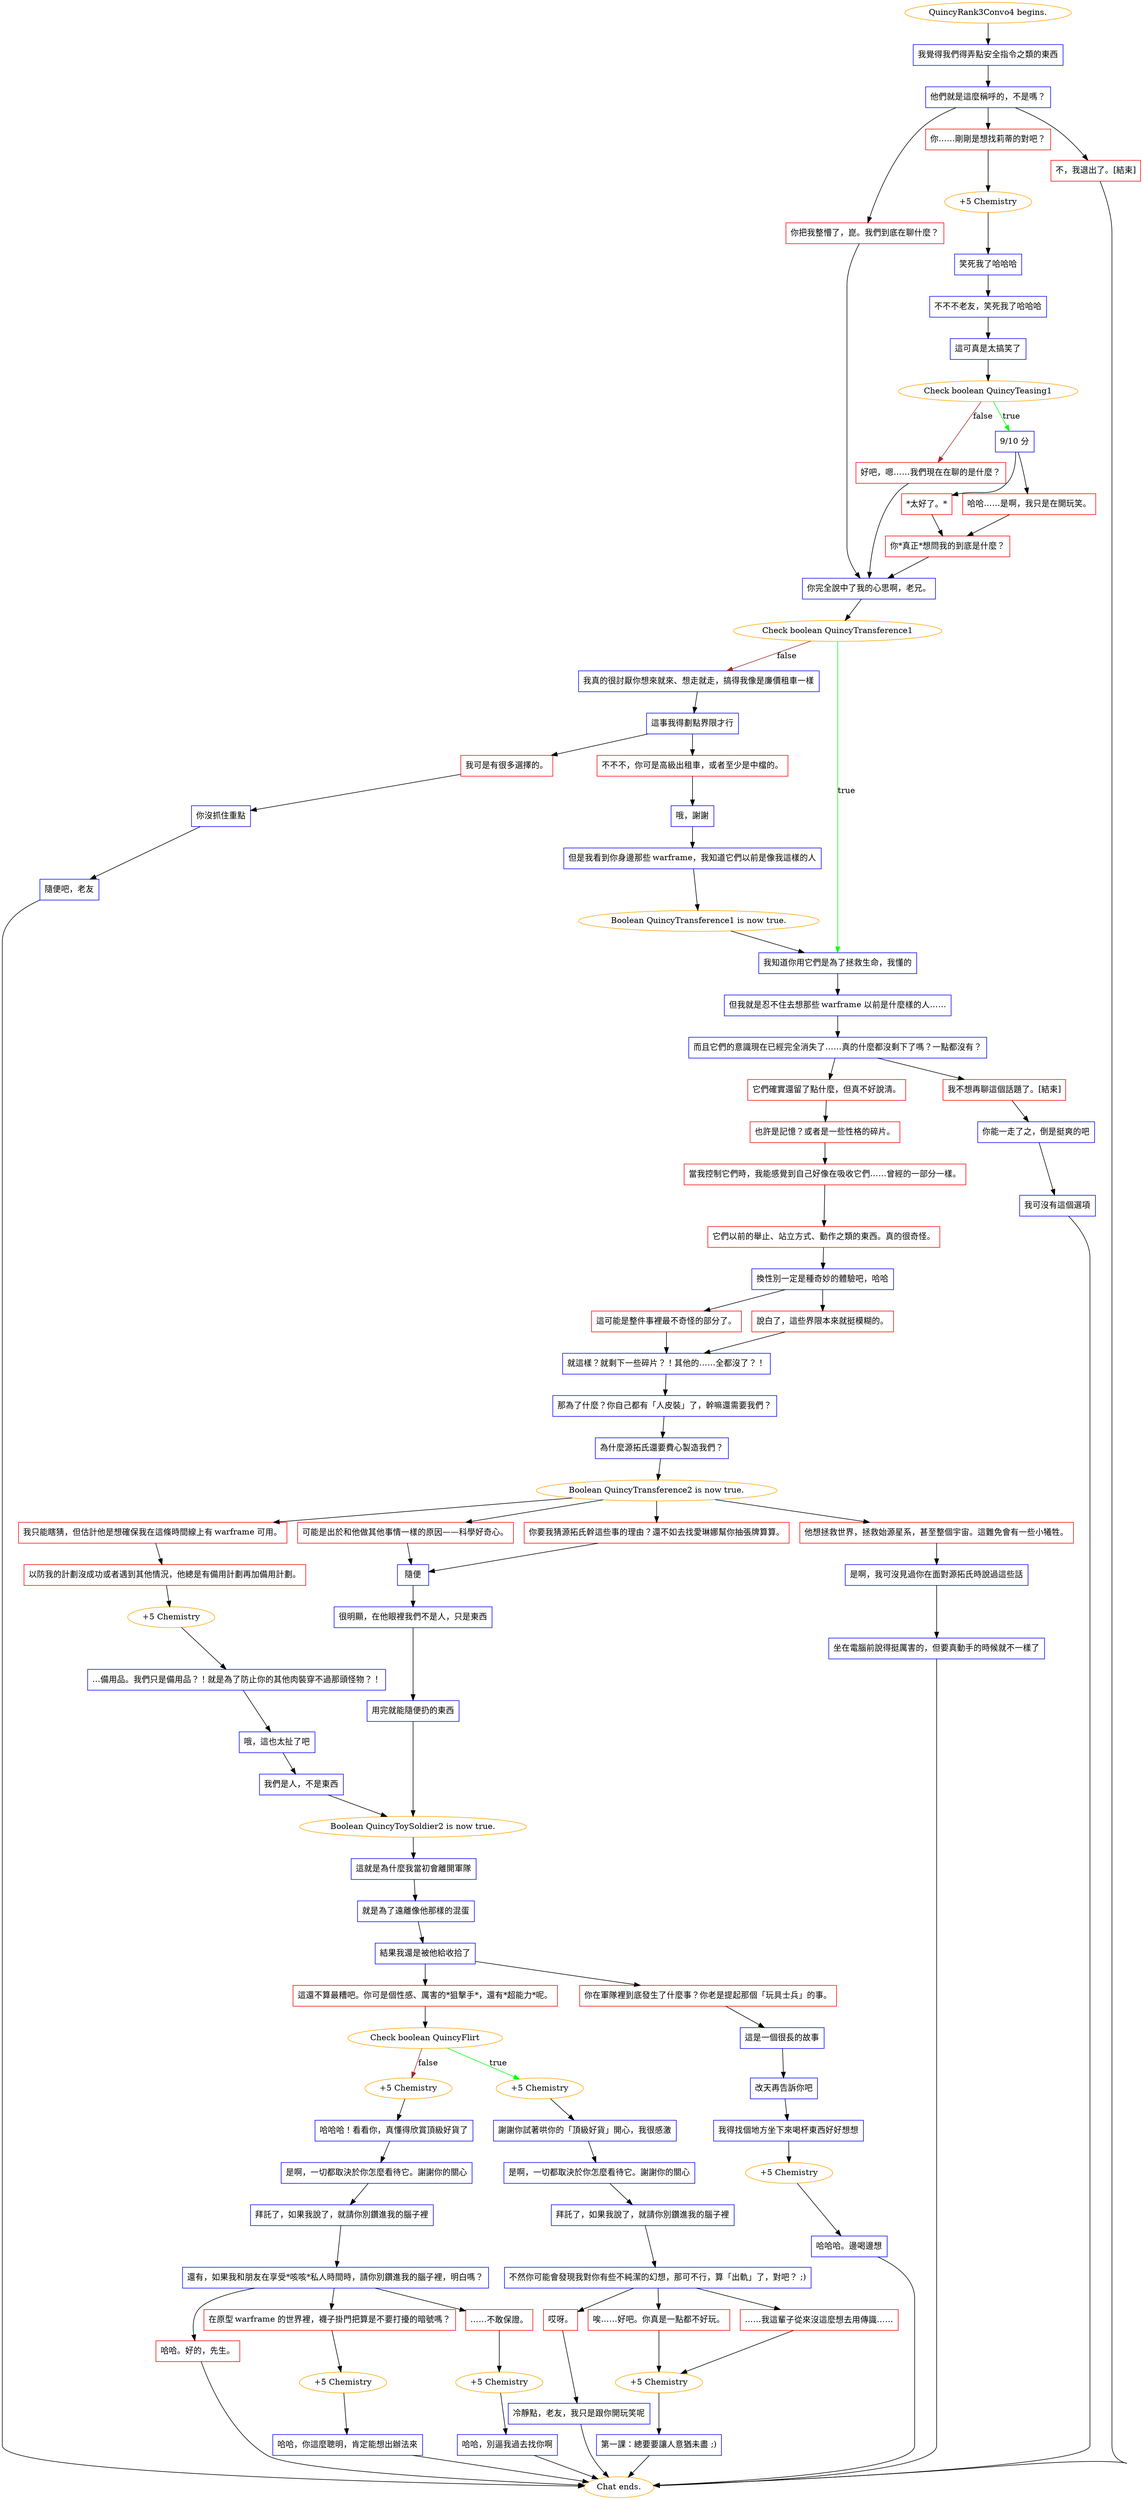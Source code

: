 digraph {
	"QuincyRank3Convo4 begins." [color=orange];
		"QuincyRank3Convo4 begins." -> j2447173320;
	j2447173320 [label="我覺得我們得弄點安全指令之類的東西",shape=box,color=blue];
		j2447173320 -> j1232309223;
	j1232309223 [label="他們就是這麼稱呼的，不是嗎？",shape=box,color=blue];
		j1232309223 -> j4042178112;
		j1232309223 -> j2255134981;
		j1232309223 -> j2293637845;
	j4042178112 [label="你……剛剛是想找莉蒂的對吧？",shape=box,color=red];
		j4042178112 -> j730503379;
	j2255134981 [label="你把我整懵了，崑。我們到底在聊什麼？",shape=box,color=red];
		j2255134981 -> j1952681894;
	j2293637845 [label="不，我退出了。[結束]",shape=box,color=red];
		j2293637845 -> "Chat ends.";
	j730503379 [label="+5 Chemistry",color=orange];
		j730503379 -> j3883720666;
	j1952681894 [label="你完全說中了我的心思啊，老兄。",shape=box,color=blue];
		j1952681894 -> j2974171597;
	"Chat ends." [color=orange];
	j3883720666 [label="笑死我了哈哈哈",shape=box,color=blue];
		j3883720666 -> j2402884595;
	j2974171597 [label="Check boolean QuincyTransference1",color=orange];
		j2974171597 -> j1909235575 [label=true,color=green];
		j2974171597 -> j2061508188 [label=false,color=brown];
	j2402884595 [label="不不不老友，笑死我了哈哈哈",shape=box,color=blue];
		j2402884595 -> j3097169980;
	j1909235575 [label="我知道你用它們是為了拯救生命，我懂的",shape=box,color=blue];
		j1909235575 -> j1360519112;
	j2061508188 [label="我真的很討厭你想來就來、想走就走，搞得我像是廉價租車一樣",shape=box,color=blue];
		j2061508188 -> j2451047795;
	j3097169980 [label="這可真是太搞笑了",shape=box,color=blue];
		j3097169980 -> j4258016429;
	j1360519112 [label="但我就是忍不住去想那些 warframe 以前是什麼樣的人……",shape=box,color=blue];
		j1360519112 -> j1335428438;
	j2451047795 [label="這事我得劃點界限才行",shape=box,color=blue];
		j2451047795 -> j2593929859;
		j2451047795 -> j4232553052;
	j4258016429 [label="Check boolean QuincyTeasing1",color=orange];
		j4258016429 -> j3617430209 [label=true,color=green];
		j4258016429 -> j1060114749 [label=false,color=brown];
	j1335428438 [label="而且它們的意識現在已經完全消失了……真的什麼都沒剩下了嗎？一點都沒有？",shape=box,color=blue];
		j1335428438 -> j3076761848;
		j1335428438 -> j3940801530;
	j2593929859 [label="不不不，你可是高級出租車，或者至少是中檔的。",shape=box,color=red];
		j2593929859 -> j1498390313;
	j4232553052 [label="我可是有很多選擇的。",shape=box,color=red];
		j4232553052 -> j4005986583;
	j3617430209 [label="9/10 分",shape=box,color=blue];
		j3617430209 -> j3890850049;
		j3617430209 -> j3775573645;
	j1060114749 [label="好吧，嗯……我們現在在聊的是什麼？",shape=box,color=red];
		j1060114749 -> j1952681894;
	j3076761848 [label="它們確實還留了點什麼，但真不好說清。",shape=box,color=red];
		j3076761848 -> j2883850676;
	j3940801530 [label="我不想再聊這個話題了。[結束]",shape=box,color=red];
		j3940801530 -> j2387235134;
	j1498390313 [label="哦，謝謝",shape=box,color=blue];
		j1498390313 -> j184708449;
	j4005986583 [label="你沒抓住重點",shape=box,color=blue];
		j4005986583 -> j182407089;
	j3890850049 [label="*太好了。*",shape=box,color=red];
		j3890850049 -> j3787837227;
	j3775573645 [label="哈哈……是啊，我只是在開玩笑。",shape=box,color=red];
		j3775573645 -> j3787837227;
	j2883850676 [label="也許是記憶？或者是一些性格的碎片。",shape=box,color=red];
		j2883850676 -> j1037245783;
	j2387235134 [label="你能一走了之，倒是挺爽的吧",shape=box,color=blue];
		j2387235134 -> j835223533;
	j184708449 [label="但是我看到你身邊那些 warframe，我知道它們以前是像我這樣的人",shape=box,color=blue];
		j184708449 -> j3729924201;
	j182407089 [label="隨便吧，老友",shape=box,color=blue];
		j182407089 -> "Chat ends.";
	j3787837227 [label="你*真正*想問我的到底是什麼？",shape=box,color=red];
		j3787837227 -> j1952681894;
	j1037245783 [label="當我控制它們時，我能感覺到自己好像在吸收它們……曾經的一部分一樣。",shape=box,color=red];
		j1037245783 -> j3932053368;
	j835223533 [label="我可沒有這個選項",shape=box,color=blue];
		j835223533 -> "Chat ends.";
	j3729924201 [label="Boolean QuincyTransference1 is now true.",color=orange];
		j3729924201 -> j1909235575;
	j3932053368 [label="它們以前的舉止、站立方式、動作之類的東西。真的很奇怪。",shape=box,color=red];
		j3932053368 -> j1795883002;
	j1795883002 [label="換性別一定是種奇妙的體驗吧，哈哈",shape=box,color=blue];
		j1795883002 -> j2029579577;
		j1795883002 -> j1818426022;
	j2029579577 [label="這可能是整件事裡最不奇怪的部分了。",shape=box,color=red];
		j2029579577 -> j1473564052;
	j1818426022 [label="說白了，這些界限本來就挺模糊的。",shape=box,color=red];
		j1818426022 -> j1473564052;
	j1473564052 [label="就這樣？就剩下一些碎片？！其他的……全都沒了？！",shape=box,color=blue];
		j1473564052 -> j1362967085;
	j1362967085 [label="那為了什麼？你自己都有「人皮裝」了，幹嘛還需要我們？",shape=box,color=blue];
		j1362967085 -> j4014363651;
	j4014363651 [label="為什麼源拓氏還要費心製造我們？",shape=box,color=blue];
		j4014363651 -> j2266904553;
	j2266904553 [label="Boolean QuincyTransference2 is now true.",color=orange];
		j2266904553 -> j3126023474;
		j2266904553 -> j3094895781;
		j2266904553 -> j664540047;
		j2266904553 -> j312566452;
	j3126023474 [label="我只能瞎猜，但估計他是想確保我在這條時間線上有 warframe 可用。",shape=box,color=red];
		j3126023474 -> j914416806;
	j3094895781 [label="可能是出於和他做其他事情一樣的原因——科學好奇心。",shape=box,color=red];
		j3094895781 -> j885094172;
	j664540047 [label="他想拯救世界，拯救始源星系，甚至整個宇宙。這難免會有一些小犧牲。",shape=box,color=red];
		j664540047 -> j658024339;
	j312566452 [label="你要我猜源拓氏幹這些事的理由？還不如去找愛琳娜幫你抽張牌算算。",shape=box,color=red];
		j312566452 -> j885094172;
	j914416806 [label="以防我的計劃沒成功或者遇到其他情況，他總是有備用計劃再加備用計劃。",shape=box,color=red];
		j914416806 -> j1170241254;
	j885094172 [label="隨便",shape=box,color=blue];
		j885094172 -> j96562865;
	j658024339 [label="是啊，我可沒見過你在面對源拓氏時說過這些話",shape=box,color=blue];
		j658024339 -> j2344405251;
	j1170241254 [label="+5 Chemistry",color=orange];
		j1170241254 -> j3215212052;
	j96562865 [label="很明顯，在他眼裡我們不是人，只是東西",shape=box,color=blue];
		j96562865 -> j1188825863;
	j2344405251 [label="坐在電腦前說得挺厲害的，但要真動手的時候就不一樣了",shape=box,color=blue];
		j2344405251 -> "Chat ends.";
	j3215212052 [label="…備用品。我們只是備用品？！就是為了防止你的其他肉裝穿不過那頭怪物？！",shape=box,color=blue];
		j3215212052 -> j3270354960;
	j1188825863 [label="用完就能隨便扔的東西",shape=box,color=blue];
		j1188825863 -> j1028470704;
	j3270354960 [label="哦，這也太扯了吧",shape=box,color=blue];
		j3270354960 -> j675890487;
	j1028470704 [label="Boolean QuincyToySoldier2 is now true.",color=orange];
		j1028470704 -> j2672455803;
	j675890487 [label="我們是人，不是東西",shape=box,color=blue];
		j675890487 -> j1028470704;
	j2672455803 [label="這就是為什麼我當初會離開軍隊",shape=box,color=blue];
		j2672455803 -> j2479059256;
	j2479059256 [label="就是為了遠離像他那樣的混蛋",shape=box,color=blue];
		j2479059256 -> j2982123491;
	j2982123491 [label="結果我還是被他給收拾了",shape=box,color=blue];
		j2982123491 -> j2612528829;
		j2982123491 -> j1014999774;
	j2612528829 [label="這還不算最糟吧。你可是個性感、厲害的*狙擊手*，還有*超能力*呢。",shape=box,color=red];
		j2612528829 -> j2874288190;
	j1014999774 [label="你在軍隊裡到底發生了什麼事？你老是提起那個「玩具士兵」的事。",shape=box,color=red];
		j1014999774 -> j1033078377;
	j2874288190 [label="Check boolean QuincyFlirt",color=orange];
		j2874288190 -> j4199589948 [label=true,color=green];
		j2874288190 -> j2787009173 [label=false,color=brown];
	j1033078377 [label="這是一個很長的故事",shape=box,color=blue];
		j1033078377 -> j1627958902;
	j4199589948 [label="+5 Chemistry",color=orange];
		j4199589948 -> j672354720;
	j2787009173 [label="+5 Chemistry",color=orange];
		j2787009173 -> j2514912738;
	j1627958902 [label="改天再告訴你吧",shape=box,color=blue];
		j1627958902 -> j1879689557;
	j672354720 [label="謝謝你試著哄你的「頂級好貨」開心，我很感激",shape=box,color=blue];
		j672354720 -> j2530987866;
	j2514912738 [label="哈哈哈！看看你，真懂得欣賞頂級好貨了",shape=box,color=blue];
		j2514912738 -> j2089934605;
	j1879689557 [label="我得找個地方坐下來喝杯東西好好想想",shape=box,color=blue];
		j1879689557 -> j3397000175;
	j2530987866 [label="是啊，一切都取決於你怎麼看待它。謝謝你的關心",shape=box,color=blue];
		j2530987866 -> j1318234373;
	j2089934605 [label="是啊，一切都取決於你怎麼看待它。謝謝你的關心",shape=box,color=blue];
		j2089934605 -> j2886095161;
	j3397000175 [label="+5 Chemistry",color=orange];
		j3397000175 -> j2538794124;
	j1318234373 [label="拜託了，如果我說了，就請你別鑽進我的腦子裡",shape=box,color=blue];
		j1318234373 -> j304453616;
	j2886095161 [label="拜託了，如果我說了，就請你別鑽進我的腦子裡",shape=box,color=blue];
		j2886095161 -> j4086654977;
	j2538794124 [label="哈哈哈。邊喝邊想",shape=box,color=blue];
		j2538794124 -> "Chat ends.";
	j304453616 [label="不然你可能會發現我對你有些不純潔的幻想，那可不行，算「出軌」了，對吧？ ;)",shape=box,color=blue];
		j304453616 -> j1963023386;
		j304453616 -> j653378392;
		j304453616 -> j3441467407;
	j4086654977 [label="還有，如果我和朋友在享受*咳咳*私人時間時，請你別鑽進我的腦子裡，明白嗎？",shape=box,color=blue];
		j4086654977 -> j2593607489;
		j4086654977 -> j3900753119;
		j4086654977 -> j3265129470;
	j1963023386 [label="……我這輩子從來沒這麼想去用傳識……",shape=box,color=red];
		j1963023386 -> j798498037;
	j653378392 [label="唉……好吧。你真是一點都不好玩。",shape=box,color=red];
		j653378392 -> j798498037;
	j3441467407 [label="哎呀。",shape=box,color=red];
		j3441467407 -> j917393800;
	j2593607489 [label="在原型 warframe 的世界裡，襪子掛門把算是不要打擾的暗號嗎？",shape=box,color=red];
		j2593607489 -> j312454944;
	j3900753119 [label="……不敢保證。",shape=box,color=red];
		j3900753119 -> j1483520301;
	j3265129470 [label="哈哈。好的，先生。",shape=box,color=red];
		j3265129470 -> "Chat ends.";
	j798498037 [label="+5 Chemistry",color=orange];
		j798498037 -> j3629148846;
	j917393800 [label="冷靜點，老友，我只是跟你開玩笑呢",shape=box,color=blue];
		j917393800 -> "Chat ends.";
	j312454944 [label="+5 Chemistry",color=orange];
		j312454944 -> j528466094;
	j1483520301 [label="+5 Chemistry",color=orange];
		j1483520301 -> j4207847700;
	j3629148846 [label="第一課：總要要讓人意猶未盡 ;)",shape=box,color=blue];
		j3629148846 -> "Chat ends.";
	j528466094 [label="哈哈，你這麼聰明，肯定能想出辦法來",shape=box,color=blue];
		j528466094 -> "Chat ends.";
	j4207847700 [label="哈哈，別逼我過去找你啊",shape=box,color=blue];
		j4207847700 -> "Chat ends.";
}
